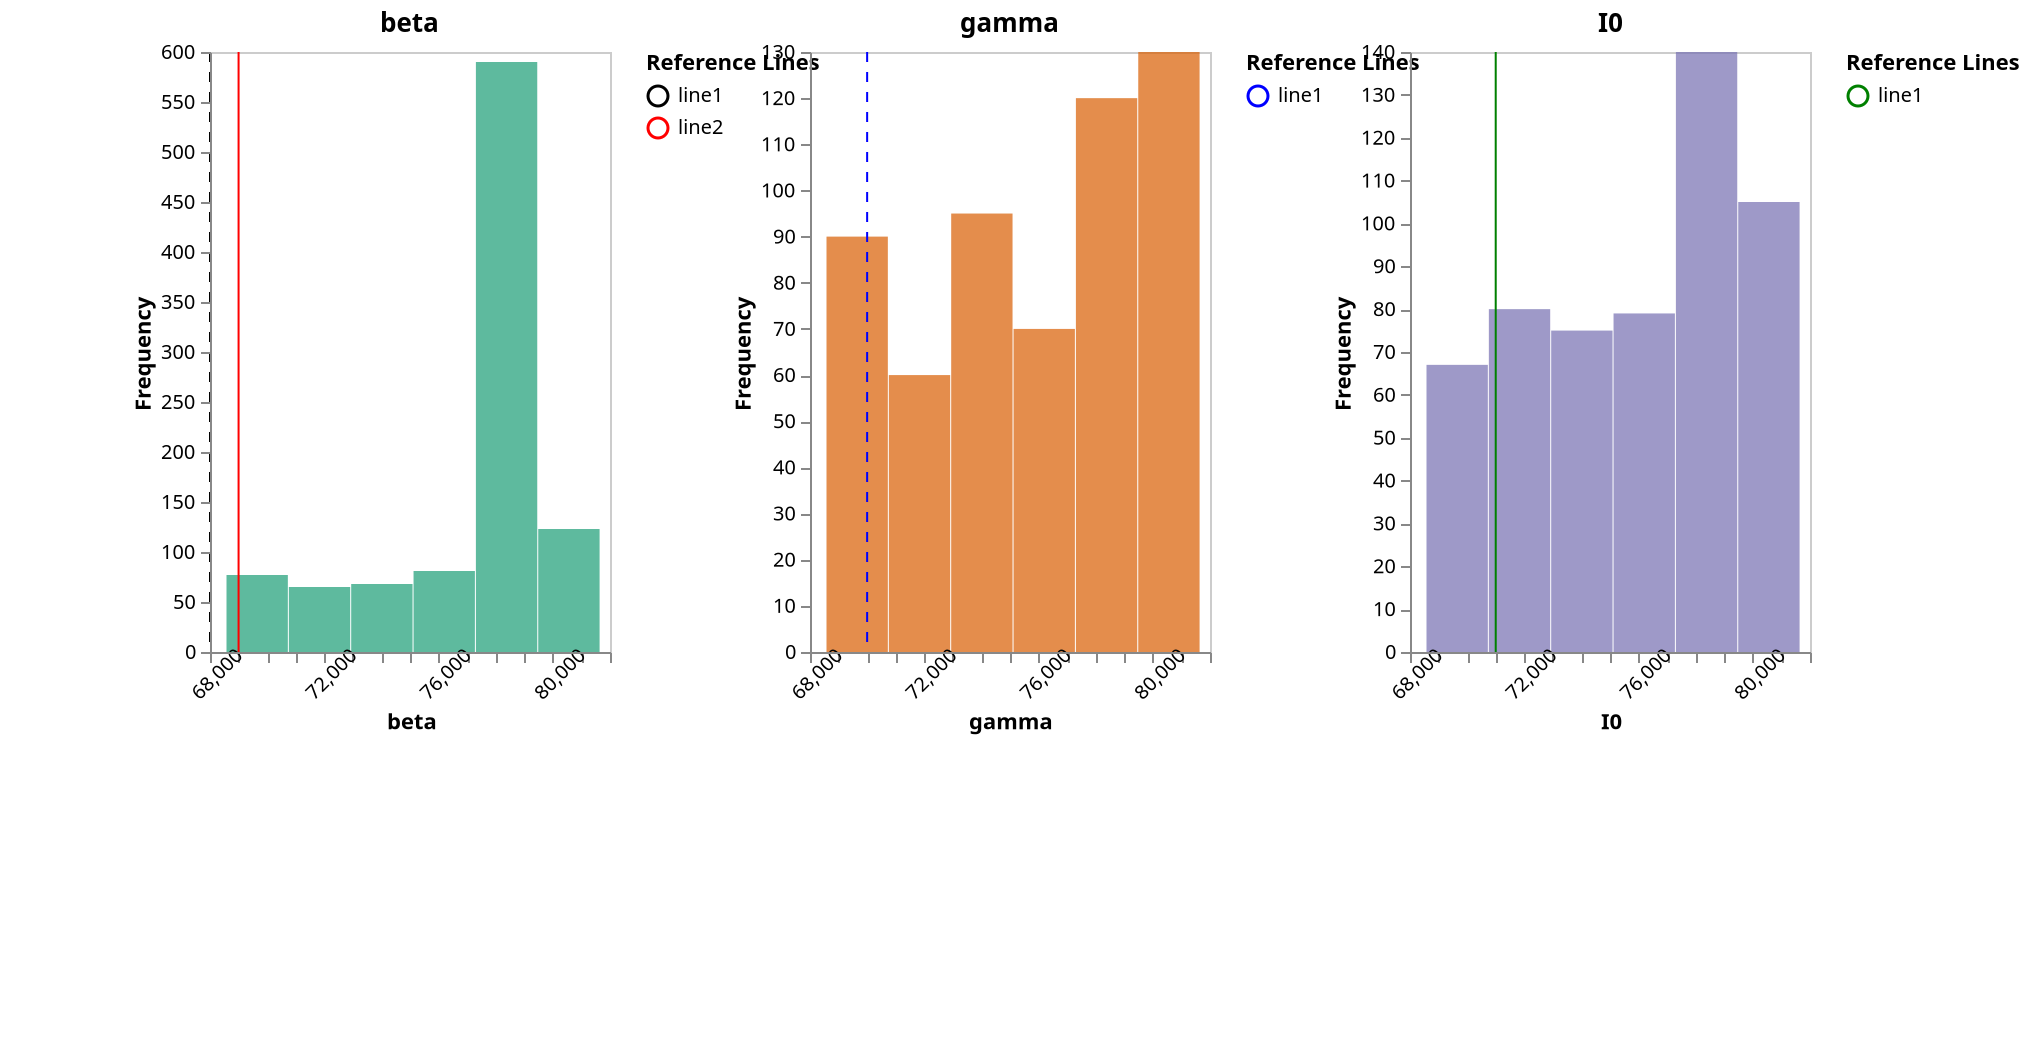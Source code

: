 {
  "$schema": "https://vega.github.io/schema/vega/v5.json",
  "description": "A small multiples view of histograms with subplot-specific legends and scales.",
  "height": 500,
  "padding": 5,
  "signals": [
    {"name": "offset", "value": 100},
    {"name": "cellHeight", "value": 300},
    {"name": "cellWidth", "value": 200},
    {"name": "width", "update": "3 * (offset + cellWidth)"},
    {"name": "totalHeight", "update": "cellHeight * 1.2"},
    {
      "name": "axisLabels",
      "value": {
        "beta": {"xaxis": "beta", "yaxis": "Frequency"},
        "gamma": {"xaxis": "gamma", "yaxis": "Frequency"},
        "I0": {"xaxis": "I0", "yaxis": "Frequency"}
      }
    }
  ],
  "data": [
    {
      "name": "binned",
      "values": [
        {"bin0": 68577.46875, "bin1": 70759.6796875, "count": 77, "label": "beta"},
        {"bin0": 70759.6796875, "bin1": 72941.890625, "count": 65, "label": "beta"},
        {"bin0": 72941.890625, "bin1": 75124.1015625, "count": 68, "label": "beta"},
        {"bin0": 75124.1015625, "bin1": 77306.3125, "count": 81, "label": "beta"},
        {"bin0": 77306.3125, "bin1": 79488.5234375, "count": 590, "label": "beta"},
        {"bin0": 79488.5234375, "bin1": 81670.734375, "count": 123, "label": "beta"},
        {"bin0": 68577.46875, "bin1": 70759.6796875, "count": 90, "label": "gamma"},
        {"bin0": 70759.6796875, "bin1": 72941.890625, "count": 60, "label": "gamma"},
        {"bin0": 72941.890625, "bin1": 75124.1015625, "count": 95, "label": "gamma"},
        {"bin0": 75124.1015625, "bin1": 77306.3125, "count": 70, "label": "gamma"},
        {"bin0": 77306.3125, "bin1": 79488.5234375, "count": 120, "label": "gamma"},
        {"bin0": 79488.5234375, "bin1": 81670.734375, "count": 130, "label": "gamma"},
        {"bin0": 68577.46875, "bin1": 70759.6796875, "count": 67, "label": "I0"},
        {"bin0": 70759.6796875, "bin1": 72941.890625, "count": 80, "label": "I0"},
        {"bin0": 72941.890625, "bin1": 75124.1015625, "count": 75, "label": "I0"},
        {"bin0": 75124.1015625, "bin1": 77306.3125, "count": 79, "label": "I0"},
        {"bin0": 77306.3125, "bin1": 79488.5234375, "count": 140, "label": "I0"},
        {"bin0": 79488.5234375, "bin1": 81670.734375, "count": 105, "label": "I0"}
      ]
    },
    {
      "name": "maxCounts",
      "source": "binned",
      "transform": [
        {
          "type": "aggregate",
          "groupby": ["label"],
          "fields": ["count"],
          "ops": ["max"],
          "as": ["maxCount"]
        }
      ]
    },
    {
      "name": "binRanges",
      "source": "binned",
      "transform": [
        {
          "type": "aggregate",
          "groupby": ["label"],
          "fields": ["bin0", "bin1"],
          "ops": ["min", "max"],
          "as": ["minBin", "maxBin"]
        }
      ]
    },
    {
      "name": "yref",
      "values": [
        {"label": "beta", "number": 68000, "name": "line1", "color": "black", "type": "dashed"},
        {"label": "beta", "number": 69000, "name": "line2", "color": "red", "type": "solid"},
        {"label": "gamma", "number": 70000, "name": "line1", "color": "blue", "type": "dashed"},
        {"label": "I0", "number": 71000, "name": "line1", "color": "green", "type": "solid"}
      ]
    }
  ],
  "scales": [
    {
      "name": "gscale",
      "type": "band",
      "range": [0, {"signal": "width"}],
      "round": true,
      "domain": {"data": "binned", "field": "label"}
    },
    {
      "name": "color",
      "type": "ordinal",
      "domain": {"data": "binned", "field": "label"},
      "range": {"scheme": "dark2"}
    },
    {
      "name": "lineStyle",
      "type": "ordinal",
      "domain": ["dashed", "solid"],
      "range": [[5, 5], []]
    }
  ],
  "marks": [
    {
      "name": "labelGroups",
      "type": "group",
      "from": {
        "facet": {
          "data": "binned",
          "name": "facetedData",
          "groupby": "label"
        }
      },
      "encode": {
        "enter": {
          "x": {"scale": "gscale", "field": "label", "offset": {"signal": "offset"}},
          "width": {"signal": "cellWidth"},
          "height": {"signal": "cellHeight"},
          "stroke": {"value": "#ccc"}
        }
      },
      "data": [
        {
          "name": "xScaleData",
          "source": "binRanges",
          "transform": [
            {
              "type": "filter",
              "expr": "datum.label === parent.label"
            }
          ]
        },
        {
          "name": "yScaleData",
          "source": "maxCounts",
          "transform": [
            {
              "type": "filter",
              "expr": "datum.label === parent.label"
            }
          ]
        },
        {
          "name": "filteredyref",
          "source": "yref",
          "transform": [
            {
              "type": "filter",
              "expr": "datum.label === parent.label"
            }
          ]
        }
      ],
      "scales": [
        {
          "name": "xscale",
          "type": "linear",
          "range": [0, {"signal": "cellWidth"}],
          "domain": {"data": "xScaleData", "fields": ["minBin", "maxBin"]},
          "zero": false,
          "nice": true
        },
        {
          "name": "yscale",
          "type": "linear",
          "range": [{"signal": "cellHeight"}, 0],
          "domain": {"data": "yScaleData", "field": "maxCount"},
          "zero": true,
          "nice": true
        },
        {
          "name": "yrefColorScale",
          "type": "ordinal",
          "domain": {"data": "filteredyref", "field": "name"},
          "range": {"data": "filteredyref", "field": "color"}
        }
      ],
      "legends": [
        {
          "stroke": "yrefColorScale",
          "strokeDash": "lineStyle",
          "orient": "right",
          "title": "Reference Lines",
          "encode": {
            "symbols": {
              "enter": {
                "stroke": {"scale": "yrefColorScale", "field": "label"},
                "strokeDash": {"scale": "lineStyle", "field": "type"}
              }
            },
            "labels": {
              "enter": {
                "text": {"field": "name"}
              }
            }
          }
        }
      ],
      "axes": [
        {
          "orient": "bottom",
          "scale": "xscale",
          "zindex": 1,
          "labelOverlap": "parity",
          "labelSeparation": 10,
          "labelAngle": -45,
          "title": {"signal": "axisLabels[parent.label].xaxis"}
        },
        {
          "orient": "left",
          "scale": "yscale",
          "zindex": 1,
          "title": {"signal": "axisLabels[parent.label].yaxis"}
        }
      ],
      "marks": [
        {
          "name": "bins",
          "type": "rect",
          "from": {"data": "facetedData"},
          "encode": {
            "enter": {
              "fill": {"scale": "color", "field": "label"},
              "opacity": {"value": 0.7}
            },
            "update": {
              "x": {"scale": "xscale", "field": "bin0"},
              "x2": {"scale": "xscale", "field": "bin1", "offset": -0.5},
              "y": {"scale": "yscale", "field": "count"},
              "y2": {"scale": "yscale", "value": 0},
              "tooltip": {"signal": "{ 'Count': datum.count }"}
            },
            "hover": {
              "fill": {"value": "firebrick"}
            }
          }
        },
        {
          "type": "text",
          "encode": {
            "enter": {
              "x": {"signal": "cellWidth / 2"},
              "y": {"signal": "-10"},
              "align": {"value": "center"},
              "fontSize": {"value": 13},
              "text": {"signal": "parent.label"},
              "fontWeight": {"value": "bold"}
            }
          }
        },
        {
          "name": "refLines",
          "type": "rule",
          "from": {"data": "filteredyref"},
          "encode": {
            "enter": {
              "x": {"scale": "xscale", "field": "number"},
              "y": {"value": 0},
              "y2": {"signal": "cellHeight"},
              "stroke": {"scale": "yrefColorScale", "field": "name"},
              "strokeDash": {"scale": "lineStyle", "field": "type"},
              "tooltip": {"signal": "{ 'Value': datum.name }"}
            }
          }
        }
      ]
    }
  ]
}
